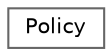 digraph "Graphical Class Hierarchy"
{
 // LATEX_PDF_SIZE
  bgcolor="transparent";
  edge [fontname=Helvetica,fontsize=10,labelfontname=Helvetica,labelfontsize=10];
  node [fontname=Helvetica,fontsize=10,shape=box,height=0.2,width=0.4];
  rankdir="LR";
  Node0 [id="Node000000",label="Policy",height=0.2,width=0.4,color="grey40", fillcolor="white", style="filled",URL="$classPolicy.html",tooltip="Represents a policy with specific attributes and behaviors."];
}

